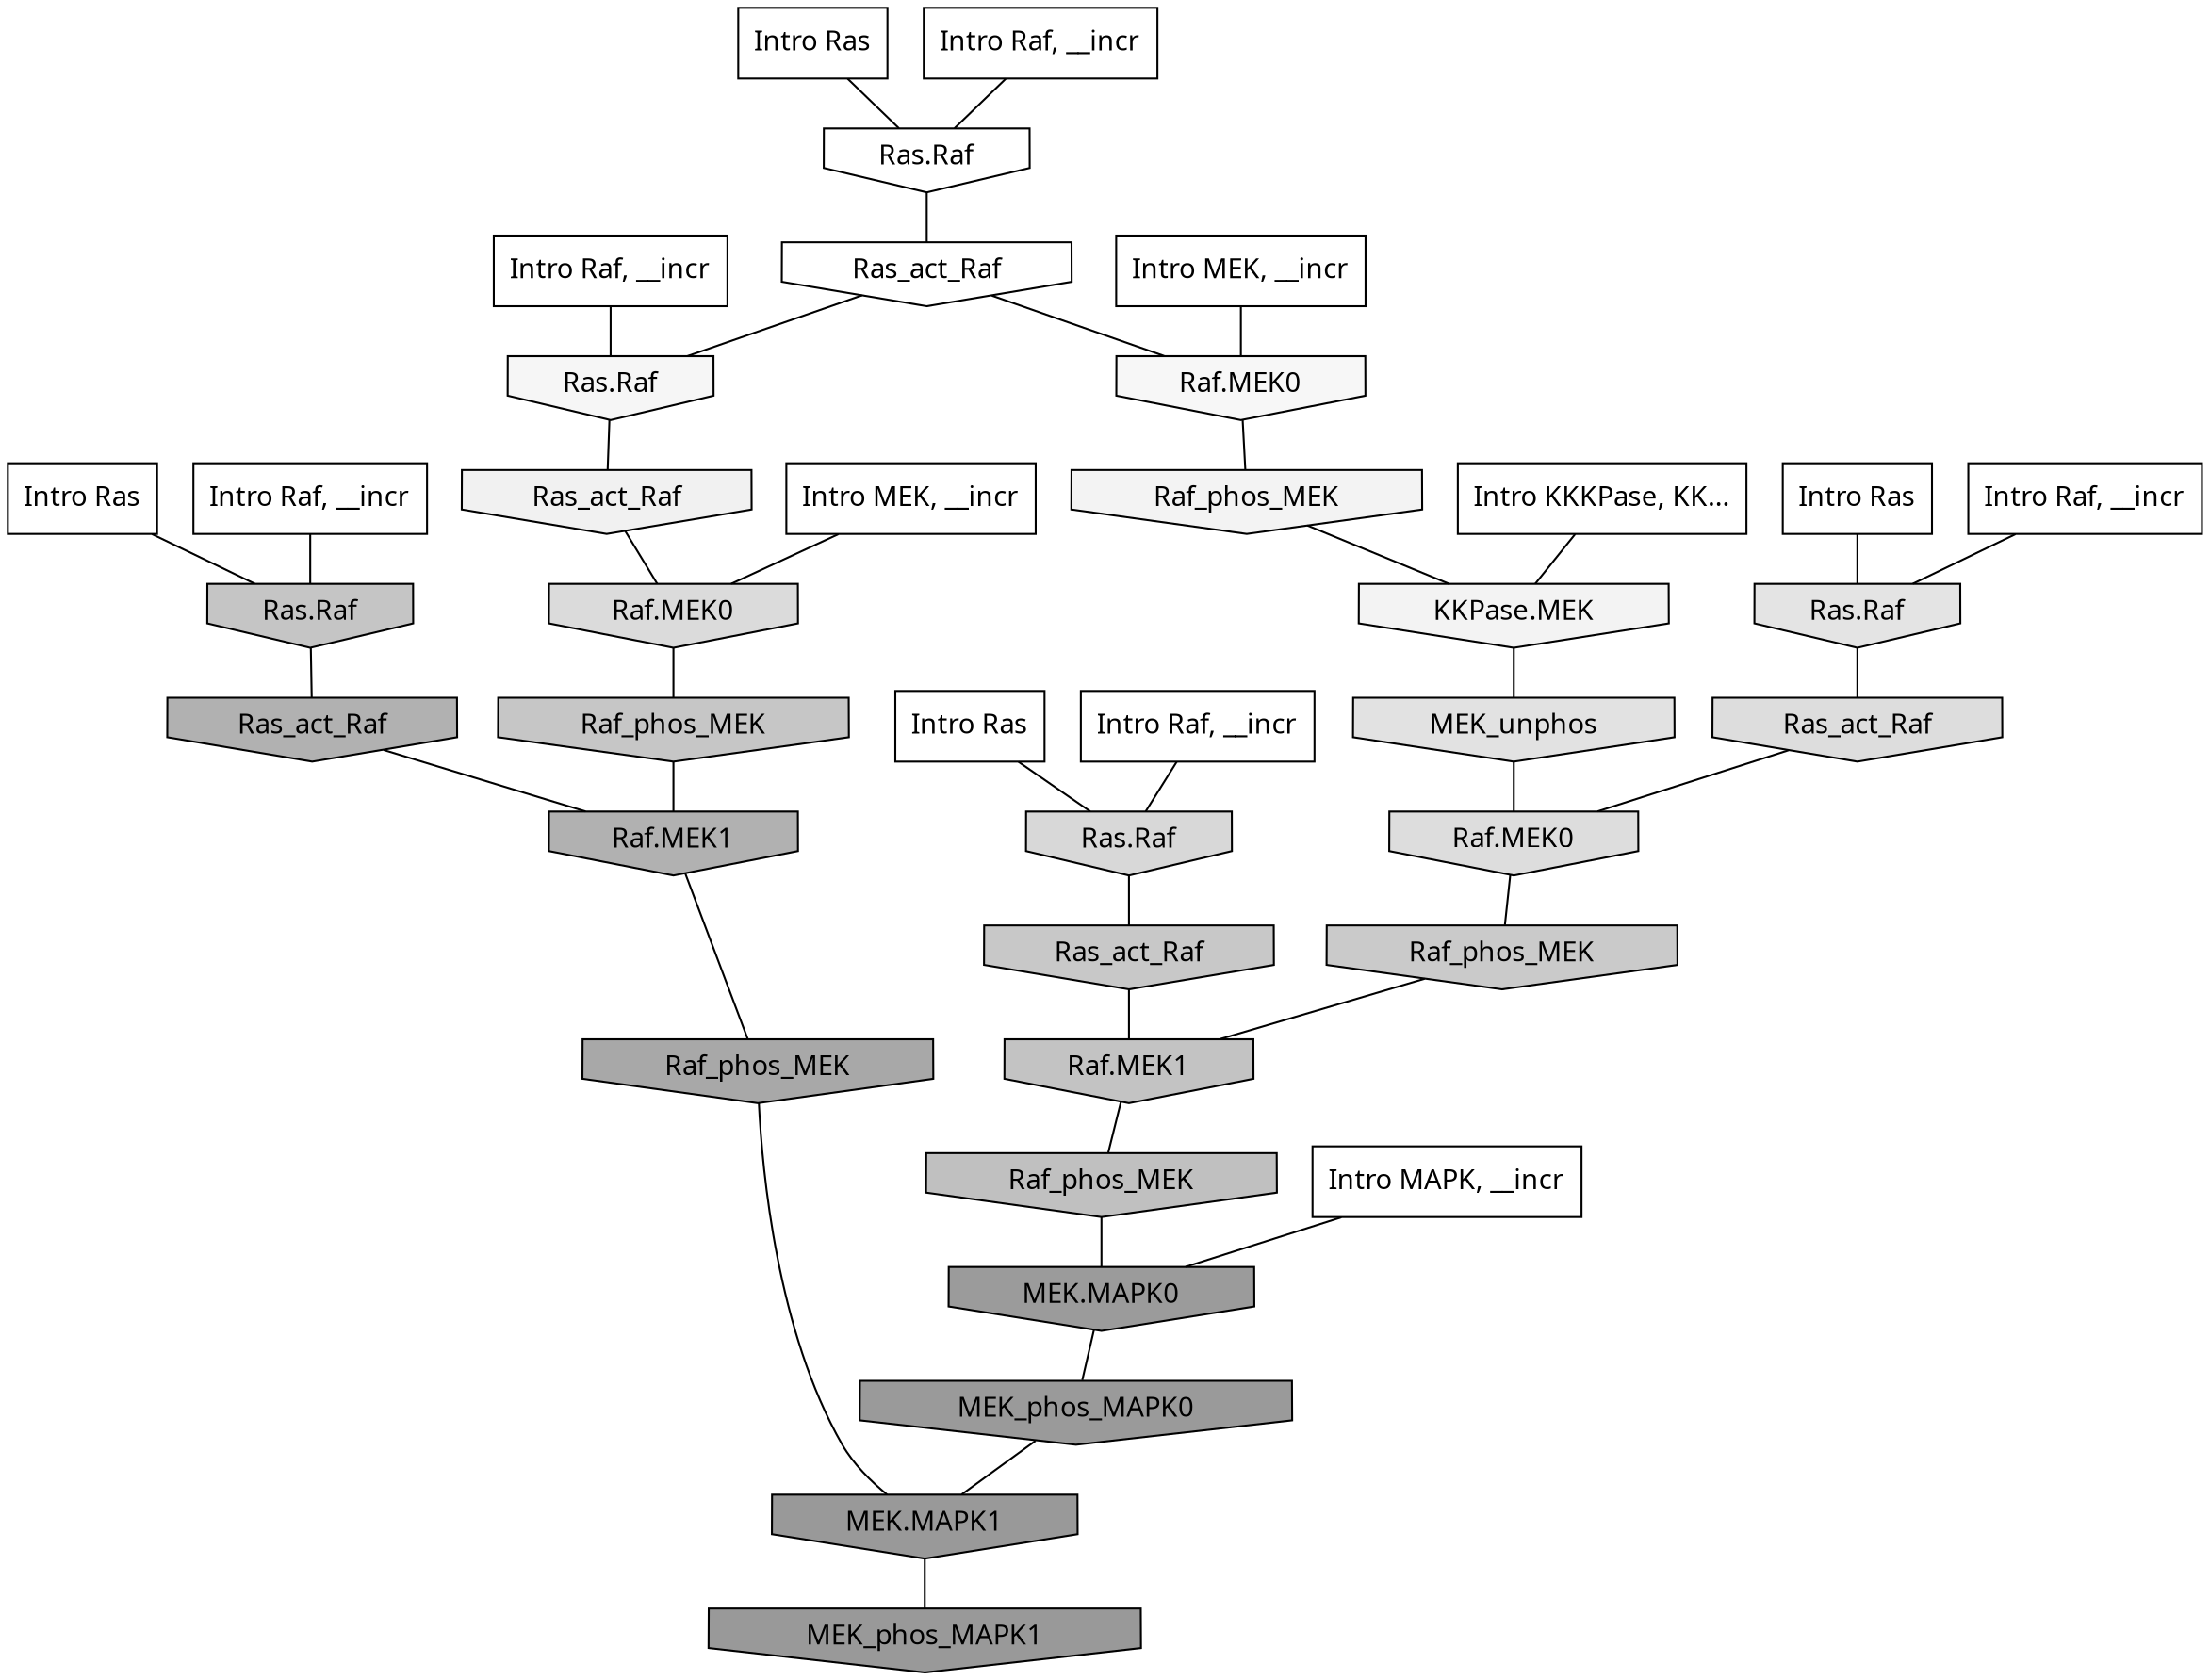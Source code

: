 digraph G{
  rankdir="TB";
  ranksep=0.30;
  node [fontname="CMU Serif"];
  edge [fontname="CMU Serif"];
  
  2 [label="Intro Ras", shape=rectangle, style=filled, fillcolor="0.000 0.000 1.000"]
  
  4 [label="Intro Ras", shape=rectangle, style=filled, fillcolor="0.000 0.000 1.000"]
  
  12 [label="Intro Ras", shape=rectangle, style=filled, fillcolor="0.000 0.000 1.000"]
  
  15 [label="Intro Ras", shape=rectangle, style=filled, fillcolor="0.000 0.000 1.000"]
  
  117 [label="Intro Raf, __incr", shape=rectangle, style=filled, fillcolor="0.000 0.000 1.000"]
  
  132 [label="Intro Raf, __incr", shape=rectangle, style=filled, fillcolor="0.000 0.000 1.000"]
  
  411 [label="Intro Raf, __incr", shape=rectangle, style=filled, fillcolor="0.000 0.000 1.000"]
  
  424 [label="Intro Raf, __incr", shape=rectangle, style=filled, fillcolor="0.000 0.000 1.000"]
  
  798 [label="Intro Raf, __incr", shape=rectangle, style=filled, fillcolor="0.000 0.000 1.000"]
  
  1777 [label="Intro MEK, __incr", shape=rectangle, style=filled, fillcolor="0.000 0.000 1.000"]
  
  1795 [label="Intro MEK, __incr", shape=rectangle, style=filled, fillcolor="0.000 0.000 1.000"]
  
  2848 [label="Intro MAPK, __incr", shape=rectangle, style=filled, fillcolor="0.000 0.000 1.000"]
  
  3183 [label="Intro KKKPase, KK...", shape=rectangle, style=filled, fillcolor="0.000 0.000 1.000"]
  
  3228 [label="Ras.Raf", shape=invhouse, style=filled, fillcolor="0.000 0.000 1.000"]
  
  3320 [label="Ras_act_Raf", shape=invhouse, style=filled, fillcolor="0.000 0.000 0.998"]
  
  3534 [label="Raf.MEK0", shape=invhouse, style=filled, fillcolor="0.000 0.000 0.965"]
  
  3562 [label="Ras.Raf", shape=invhouse, style=filled, fillcolor="0.000 0.000 0.961"]
  
  3637 [label="Raf_phos_MEK", shape=invhouse, style=filled, fillcolor="0.000 0.000 0.953"]
  
  3639 [label="KKPase.MEK", shape=invhouse, style=filled, fillcolor="0.000 0.000 0.953"]
  
  3738 [label="Ras_act_Raf", shape=invhouse, style=filled, fillcolor="0.000 0.000 0.944"]
  
  4497 [label="Ras.Raf", shape=invhouse, style=filled, fillcolor="0.000 0.000 0.893"]
  
  4623 [label="MEK_unphos", shape=invhouse, style=filled, fillcolor="0.000 0.000 0.883"]
  
  4935 [label="Ras_act_Raf", shape=invhouse, style=filled, fillcolor="0.000 0.000 0.865"]
  
  4937 [label="Raf.MEK0", shape=invhouse, style=filled, fillcolor="0.000 0.000 0.865"]
  
  5031 [label="Raf.MEK0", shape=invhouse, style=filled, fillcolor="0.000 0.000 0.859"]
  
  5297 [label="Ras.Raf", shape=invhouse, style=filled, fillcolor="0.000 0.000 0.844"]
  
  6273 [label="Raf_phos_MEK", shape=invhouse, style=filled, fillcolor="0.000 0.000 0.791"]
  
  6512 [label="Ras_act_Raf", shape=invhouse, style=filled, fillcolor="0.000 0.000 0.782"]
  
  6666 [label="Raf_phos_MEK", shape=invhouse, style=filled, fillcolor="0.000 0.000 0.776"]
  
  6745 [label="Ras.Raf", shape=invhouse, style=filled, fillcolor="0.000 0.000 0.773"]
  
  6966 [label="Raf.MEK1", shape=invhouse, style=filled, fillcolor="0.000 0.000 0.765"]
  
  7389 [label="Raf_phos_MEK", shape=invhouse, style=filled, fillcolor="0.000 0.000 0.752"]
  
  9368 [label="Ras_act_Raf", shape=invhouse, style=filled, fillcolor="0.000 0.000 0.694"]
  
  9374 [label="Raf.MEK1", shape=invhouse, style=filled, fillcolor="0.000 0.000 0.694"]
  
  10968 [label="Raf_phos_MEK", shape=invhouse, style=filled, fillcolor="0.000 0.000 0.660"]
  
  14402 [label="MEK.MAPK0", shape=invhouse, style=filled, fillcolor="0.000 0.000 0.606"]
  
  14616 [label="MEK_phos_MAPK0", shape=invhouse, style=filled, fillcolor="0.000 0.000 0.602"]
  
  14749 [label="MEK.MAPK1", shape=invhouse, style=filled, fillcolor="0.000 0.000 0.601"]
  
  14816 [label="MEK_phos_MAPK1", shape=invhouse, style=filled, fillcolor="0.000 0.000 0.600"]
  
  
  14749 -> 14816 [dir=none, color="0.000 0.000 0.000"] 
  14616 -> 14749 [dir=none, color="0.000 0.000 0.000"] 
  14402 -> 14616 [dir=none, color="0.000 0.000 0.000"] 
  10968 -> 14749 [dir=none, color="0.000 0.000 0.000"] 
  9374 -> 10968 [dir=none, color="0.000 0.000 0.000"] 
  9368 -> 9374 [dir=none, color="0.000 0.000 0.000"] 
  7389 -> 14402 [dir=none, color="0.000 0.000 0.000"] 
  6966 -> 7389 [dir=none, color="0.000 0.000 0.000"] 
  6745 -> 9368 [dir=none, color="0.000 0.000 0.000"] 
  6666 -> 9374 [dir=none, color="0.000 0.000 0.000"] 
  6512 -> 6966 [dir=none, color="0.000 0.000 0.000"] 
  6273 -> 6966 [dir=none, color="0.000 0.000 0.000"] 
  5297 -> 6512 [dir=none, color="0.000 0.000 0.000"] 
  5031 -> 6666 [dir=none, color="0.000 0.000 0.000"] 
  4937 -> 6273 [dir=none, color="0.000 0.000 0.000"] 
  4935 -> 4937 [dir=none, color="0.000 0.000 0.000"] 
  4623 -> 4937 [dir=none, color="0.000 0.000 0.000"] 
  4497 -> 4935 [dir=none, color="0.000 0.000 0.000"] 
  3738 -> 5031 [dir=none, color="0.000 0.000 0.000"] 
  3639 -> 4623 [dir=none, color="0.000 0.000 0.000"] 
  3637 -> 3639 [dir=none, color="0.000 0.000 0.000"] 
  3562 -> 3738 [dir=none, color="0.000 0.000 0.000"] 
  3534 -> 3637 [dir=none, color="0.000 0.000 0.000"] 
  3320 -> 3534 [dir=none, color="0.000 0.000 0.000"] 
  3320 -> 3562 [dir=none, color="0.000 0.000 0.000"] 
  3228 -> 3320 [dir=none, color="0.000 0.000 0.000"] 
  3183 -> 3639 [dir=none, color="0.000 0.000 0.000"] 
  2848 -> 14402 [dir=none, color="0.000 0.000 0.000"] 
  1795 -> 3534 [dir=none, color="0.000 0.000 0.000"] 
  1777 -> 5031 [dir=none, color="0.000 0.000 0.000"] 
  798 -> 5297 [dir=none, color="0.000 0.000 0.000"] 
  424 -> 3228 [dir=none, color="0.000 0.000 0.000"] 
  411 -> 3562 [dir=none, color="0.000 0.000 0.000"] 
  132 -> 4497 [dir=none, color="0.000 0.000 0.000"] 
  117 -> 6745 [dir=none, color="0.000 0.000 0.000"] 
  15 -> 5297 [dir=none, color="0.000 0.000 0.000"] 
  12 -> 6745 [dir=none, color="0.000 0.000 0.000"] 
  4 -> 4497 [dir=none, color="0.000 0.000 0.000"] 
  2 -> 3228 [dir=none, color="0.000 0.000 0.000"] 
  
  }

